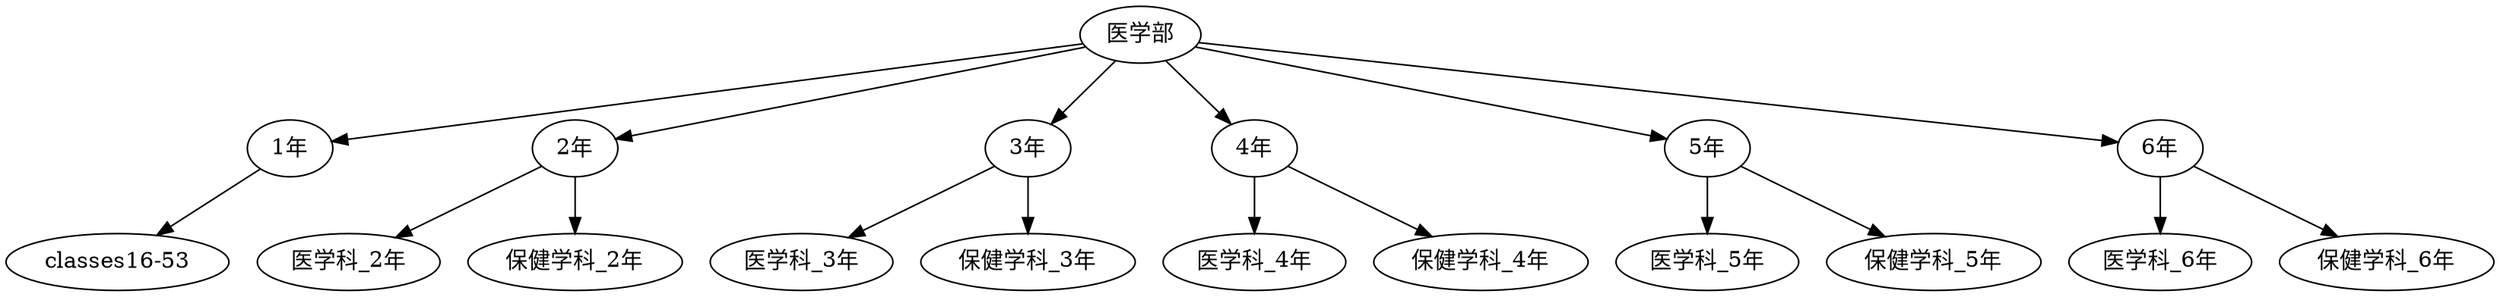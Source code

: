 digraph {
	"医学部"
	"1年"
	"2年"
	"3年"
	"4年"
	"5年"
	"6年"
	"医学部" -> "1年"
	"医学部" -> "2年"
	"医学部" -> "3年"
	"医学部" -> "4年"
	"医学部" -> "5年"
	"医学部" -> "6年"
	"1年" -> "classes16-53"
	"2年" -> "医学科_2年"
	"2年" -> "保健学科_2年"
	"3年" -> "医学科_3年"
	"3年" -> "保健学科_3年"
	"4年" -> "医学科_4年"
	"4年" -> "保健学科_4年"
	"5年" -> "医学科_5年"
	"5年" -> "保健学科_5年"
	"6年" -> "医学科_6年"
	"6年" -> "保健学科_6年"
	overlap=false
}
